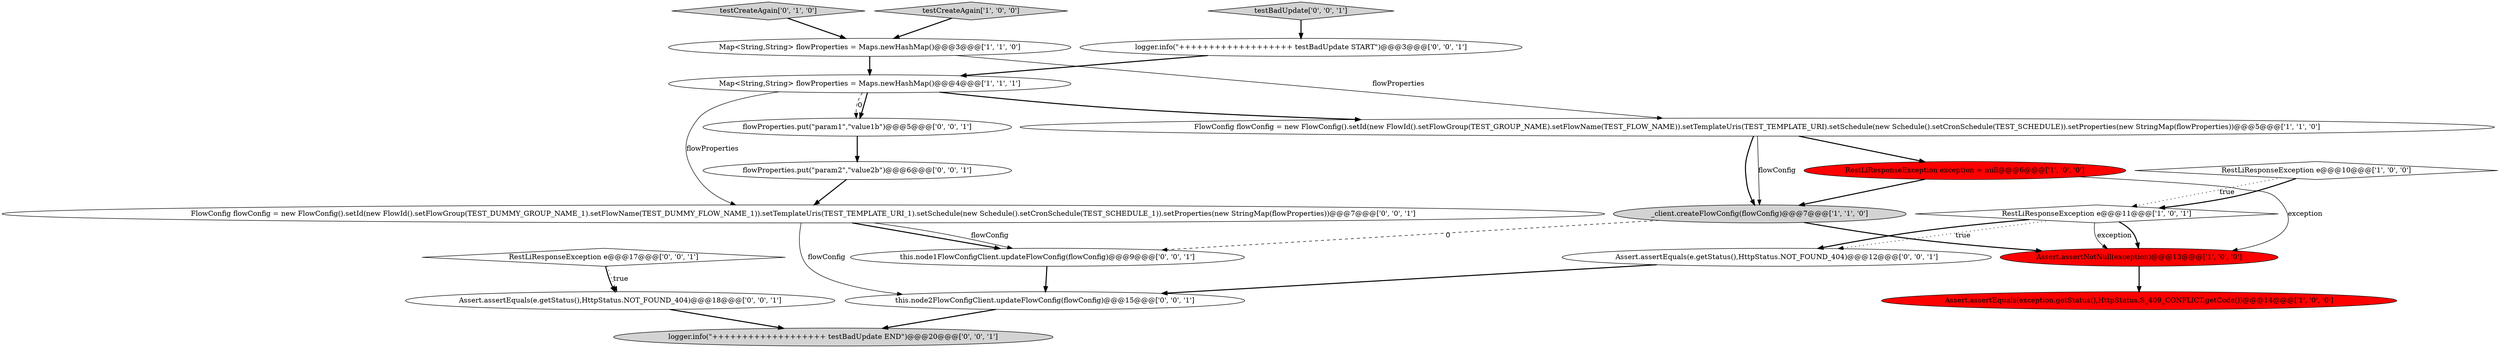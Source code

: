 digraph {
8 [style = filled, label = "Assert.assertEquals(exception.getStatus(),HttpStatus.S_409_CONFLICT.getCode())@@@14@@@['1', '0', '0']", fillcolor = red, shape = ellipse image = "AAA1AAABBB1BBB"];
11 [style = filled, label = "Assert.assertEquals(e.getStatus(),HttpStatus.NOT_FOUND_404)@@@18@@@['0', '0', '1']", fillcolor = white, shape = ellipse image = "AAA0AAABBB3BBB"];
15 [style = filled, label = "logger.info(\"+++++++++++++++++++ testBadUpdate END\")@@@20@@@['0', '0', '1']", fillcolor = lightgray, shape = ellipse image = "AAA0AAABBB3BBB"];
9 [style = filled, label = "Assert.assertNotNull(exception)@@@13@@@['1', '0', '0']", fillcolor = red, shape = ellipse image = "AAA1AAABBB1BBB"];
19 [style = filled, label = "testBadUpdate['0', '0', '1']", fillcolor = lightgray, shape = diamond image = "AAA0AAABBB3BBB"];
13 [style = filled, label = "logger.info(\"+++++++++++++++++++ testBadUpdate START\")@@@3@@@['0', '0', '1']", fillcolor = white, shape = ellipse image = "AAA0AAABBB3BBB"];
5 [style = filled, label = "_client.createFlowConfig(flowConfig)@@@7@@@['1', '1', '0']", fillcolor = lightgray, shape = ellipse image = "AAA0AAABBB1BBB"];
3 [style = filled, label = "FlowConfig flowConfig = new FlowConfig().setId(new FlowId().setFlowGroup(TEST_GROUP_NAME).setFlowName(TEST_FLOW_NAME)).setTemplateUris(TEST_TEMPLATE_URI).setSchedule(new Schedule().setCronSchedule(TEST_SCHEDULE)).setProperties(new StringMap(flowProperties))@@@5@@@['1', '1', '0']", fillcolor = white, shape = ellipse image = "AAA0AAABBB1BBB"];
1 [style = filled, label = "RestLiResponseException e@@@11@@@['1', '0', '1']", fillcolor = white, shape = diamond image = "AAA0AAABBB1BBB"];
12 [style = filled, label = "RestLiResponseException e@@@17@@@['0', '0', '1']", fillcolor = white, shape = diamond image = "AAA0AAABBB3BBB"];
16 [style = filled, label = "this.node1FlowConfigClient.updateFlowConfig(flowConfig)@@@9@@@['0', '0', '1']", fillcolor = white, shape = ellipse image = "AAA0AAABBB3BBB"];
2 [style = filled, label = "Map<String,String> flowProperties = Maps.newHashMap()@@@4@@@['1', '1', '1']", fillcolor = white, shape = ellipse image = "AAA0AAABBB1BBB"];
18 [style = filled, label = "this.node2FlowConfigClient.updateFlowConfig(flowConfig)@@@15@@@['0', '0', '1']", fillcolor = white, shape = ellipse image = "AAA0AAABBB3BBB"];
4 [style = filled, label = "testCreateAgain['1', '0', '0']", fillcolor = lightgray, shape = diamond image = "AAA0AAABBB1BBB"];
17 [style = filled, label = "Assert.assertEquals(e.getStatus(),HttpStatus.NOT_FOUND_404)@@@12@@@['0', '0', '1']", fillcolor = white, shape = ellipse image = "AAA0AAABBB3BBB"];
14 [style = filled, label = "FlowConfig flowConfig = new FlowConfig().setId(new FlowId().setFlowGroup(TEST_DUMMY_GROUP_NAME_1).setFlowName(TEST_DUMMY_FLOW_NAME_1)).setTemplateUris(TEST_TEMPLATE_URI_1).setSchedule(new Schedule().setCronSchedule(TEST_SCHEDULE_1)).setProperties(new StringMap(flowProperties))@@@7@@@['0', '0', '1']", fillcolor = white, shape = ellipse image = "AAA0AAABBB3BBB"];
6 [style = filled, label = "RestLiResponseException e@@@10@@@['1', '0', '0']", fillcolor = white, shape = diamond image = "AAA0AAABBB1BBB"];
10 [style = filled, label = "testCreateAgain['0', '1', '0']", fillcolor = lightgray, shape = diamond image = "AAA0AAABBB2BBB"];
21 [style = filled, label = "flowProperties.put(\"param1\",\"value1b\")@@@5@@@['0', '0', '1']", fillcolor = white, shape = ellipse image = "AAA0AAABBB3BBB"];
0 [style = filled, label = "RestLiResponseException exception = null@@@6@@@['1', '0', '0']", fillcolor = red, shape = ellipse image = "AAA1AAABBB1BBB"];
20 [style = filled, label = "flowProperties.put(\"param2\",\"value2b\")@@@6@@@['0', '0', '1']", fillcolor = white, shape = ellipse image = "AAA0AAABBB3BBB"];
7 [style = filled, label = "Map<String,String> flowProperties = Maps.newHashMap()@@@3@@@['1', '1', '0']", fillcolor = white, shape = ellipse image = "AAA0AAABBB1BBB"];
14->16 [style = bold, label=""];
16->18 [style = bold, label=""];
5->9 [style = bold, label=""];
1->17 [style = dotted, label="true"];
14->16 [style = solid, label="flowConfig"];
1->9 [style = solid, label="exception"];
2->3 [style = bold, label=""];
12->11 [style = bold, label=""];
18->15 [style = bold, label=""];
6->1 [style = dotted, label="true"];
14->18 [style = solid, label="flowConfig"];
20->14 [style = bold, label=""];
9->8 [style = bold, label=""];
10->7 [style = bold, label=""];
4->7 [style = bold, label=""];
1->9 [style = bold, label=""];
3->0 [style = bold, label=""];
1->17 [style = bold, label=""];
11->15 [style = bold, label=""];
12->11 [style = dotted, label="true"];
2->14 [style = solid, label="flowProperties"];
5->16 [style = dashed, label="0"];
6->1 [style = bold, label=""];
7->3 [style = solid, label="flowProperties"];
3->5 [style = bold, label=""];
21->20 [style = bold, label=""];
19->13 [style = bold, label=""];
2->21 [style = dashed, label="0"];
2->21 [style = bold, label=""];
7->2 [style = bold, label=""];
3->5 [style = solid, label="flowConfig"];
0->9 [style = solid, label="exception"];
17->18 [style = bold, label=""];
0->5 [style = bold, label=""];
13->2 [style = bold, label=""];
}
